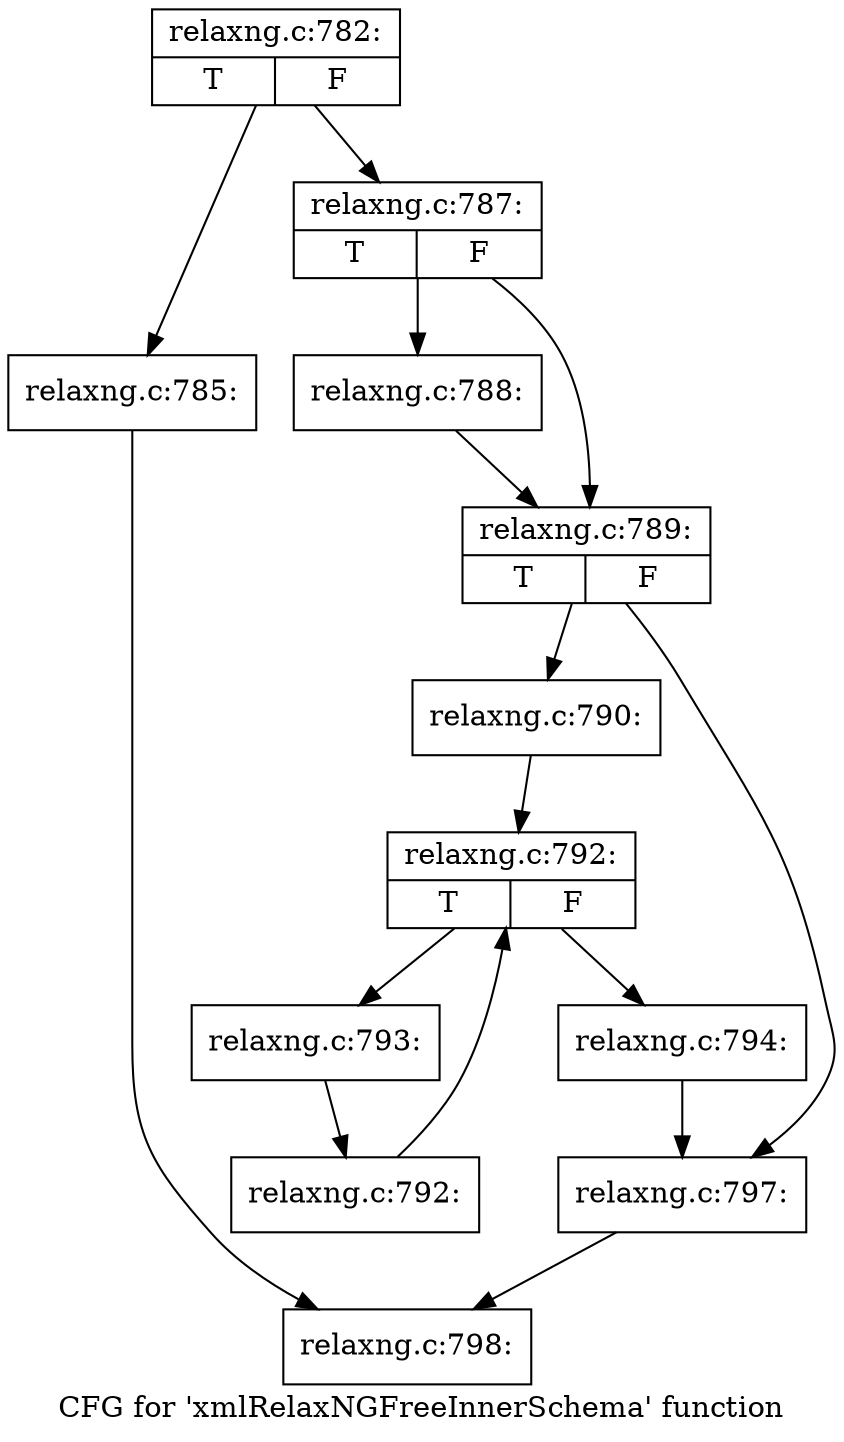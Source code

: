 digraph "CFG for 'xmlRelaxNGFreeInnerSchema' function" {
	label="CFG for 'xmlRelaxNGFreeInnerSchema' function";

	Node0x555e9c2f0940 [shape=record,label="{relaxng.c:782:|{<s0>T|<s1>F}}"];
	Node0x555e9c2f0940 -> Node0x555e9c2e9400;
	Node0x555e9c2f0940 -> Node0x555e9c194750;
	Node0x555e9c2e9400 [shape=record,label="{relaxng.c:785:}"];
	Node0x555e9c2e9400 -> Node0x555e9c2f0990;
	Node0x555e9c194750 [shape=record,label="{relaxng.c:787:|{<s0>T|<s1>F}}"];
	Node0x555e9c194750 -> Node0x555e9c2f3510;
	Node0x555e9c194750 -> Node0x555e9c2f3560;
	Node0x555e9c2f3510 [shape=record,label="{relaxng.c:788:}"];
	Node0x555e9c2f3510 -> Node0x555e9c2f3560;
	Node0x555e9c2f3560 [shape=record,label="{relaxng.c:789:|{<s0>T|<s1>F}}"];
	Node0x555e9c2f3560 -> Node0x555e9c2f3b50;
	Node0x555e9c2f3560 -> Node0x555e9c2f3ba0;
	Node0x555e9c2f3b50 [shape=record,label="{relaxng.c:790:}"];
	Node0x555e9c2f3b50 -> Node0x555e9c2f4380;
	Node0x555e9c2f4380 [shape=record,label="{relaxng.c:792:|{<s0>T|<s1>F}}"];
	Node0x555e9c2f4380 -> Node0x555e9c2f4600;
	Node0x555e9c2f4380 -> Node0x555e9c2f41e0;
	Node0x555e9c2f4600 [shape=record,label="{relaxng.c:793:}"];
	Node0x555e9c2f4600 -> Node0x555e9c2f4570;
	Node0x555e9c2f4570 [shape=record,label="{relaxng.c:792:}"];
	Node0x555e9c2f4570 -> Node0x555e9c2f4380;
	Node0x555e9c2f41e0 [shape=record,label="{relaxng.c:794:}"];
	Node0x555e9c2f41e0 -> Node0x555e9c2f3ba0;
	Node0x555e9c2f3ba0 [shape=record,label="{relaxng.c:797:}"];
	Node0x555e9c2f3ba0 -> Node0x555e9c2f0990;
	Node0x555e9c2f0990 [shape=record,label="{relaxng.c:798:}"];
}
